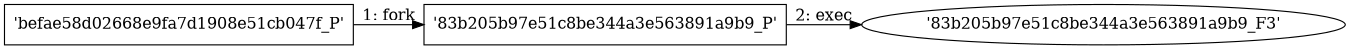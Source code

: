 digraph "D:\Learning\Paper\apt\基于CTI的攻击预警\Dataset\攻击图\ASGfromALLCTI\Vulnerability Spotlight Information disclosure in Windows 10 Kernel.dot" {
rankdir="LR"
size="9"
fixedsize="false"
splines="true"
nodesep=0.3
ranksep=0
fontsize=10
overlap="scalexy"
engine= "neato"
	"'befae58d02668e9fa7d1908e51cb047f_P'" [node_type=Process shape=box]
	"'83b205b97e51c8be344a3e563891a9b9_P'" [node_type=Process shape=box]
	"'befae58d02668e9fa7d1908e51cb047f_P'" -> "'83b205b97e51c8be344a3e563891a9b9_P'" [label="1: fork"]
	"'83b205b97e51c8be344a3e563891a9b9_P'" [node_type=Process shape=box]
	"'83b205b97e51c8be344a3e563891a9b9_F3'" [node_type=File shape=ellipse]
	"'83b205b97e51c8be344a3e563891a9b9_P'" -> "'83b205b97e51c8be344a3e563891a9b9_F3'" [label="2: exec"]
}
